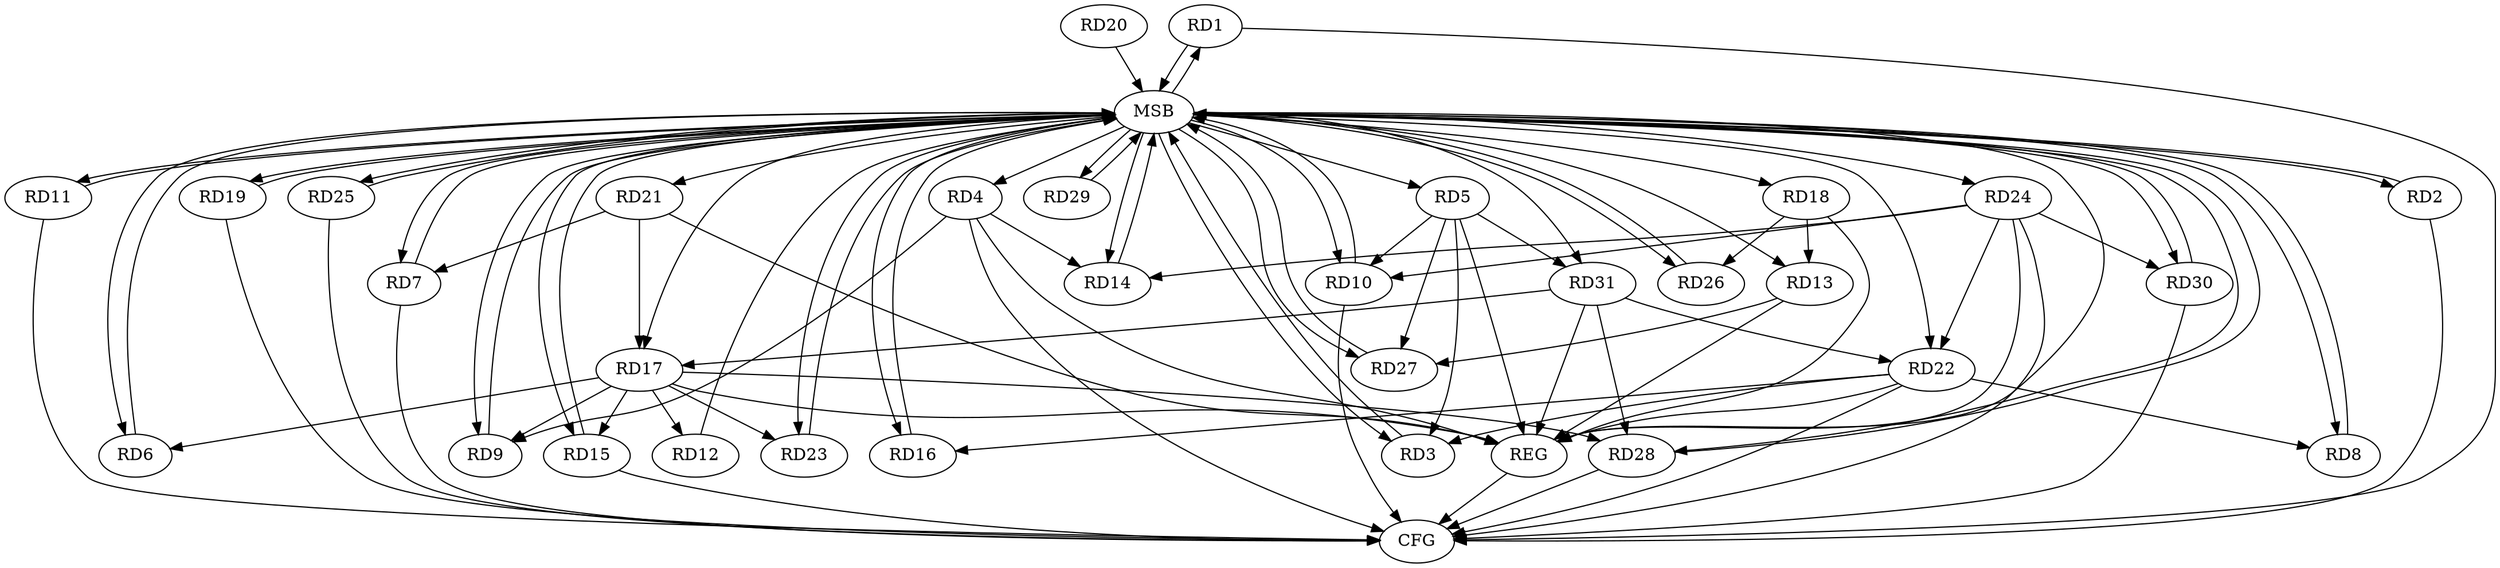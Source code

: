 strict digraph G {
  RD1 [ label="RD1" ];
  RD2 [ label="RD2" ];
  RD3 [ label="RD3" ];
  RD4 [ label="RD4" ];
  RD5 [ label="RD5" ];
  RD6 [ label="RD6" ];
  RD7 [ label="RD7" ];
  RD8 [ label="RD8" ];
  RD9 [ label="RD9" ];
  RD10 [ label="RD10" ];
  RD11 [ label="RD11" ];
  RD12 [ label="RD12" ];
  RD13 [ label="RD13" ];
  RD14 [ label="RD14" ];
  RD15 [ label="RD15" ];
  RD16 [ label="RD16" ];
  RD17 [ label="RD17" ];
  RD18 [ label="RD18" ];
  RD19 [ label="RD19" ];
  RD20 [ label="RD20" ];
  RD21 [ label="RD21" ];
  RD22 [ label="RD22" ];
  RD23 [ label="RD23" ];
  RD24 [ label="RD24" ];
  RD25 [ label="RD25" ];
  RD26 [ label="RD26" ];
  RD27 [ label="RD27" ];
  RD28 [ label="RD28" ];
  RD29 [ label="RD29" ];
  RD30 [ label="RD30" ];
  RD31 [ label="RD31" ];
  REG [ label="REG" ];
  MSB [ label="MSB" ];
  CFG [ label="CFG" ];
  RD5 -> RD3;
  RD22 -> RD3;
  RD4 -> RD9;
  RD4 -> RD14;
  RD5 -> RD10;
  RD5 -> RD27;
  RD5 -> RD31;
  RD17 -> RD6;
  RD21 -> RD7;
  RD22 -> RD8;
  RD17 -> RD9;
  RD24 -> RD10;
  RD17 -> RD12;
  RD18 -> RD13;
  RD13 -> RD27;
  RD24 -> RD14;
  RD17 -> RD15;
  RD22 -> RD16;
  RD21 -> RD17;
  RD17 -> RD23;
  RD17 -> RD28;
  RD31 -> RD17;
  RD18 -> RD26;
  RD24 -> RD22;
  RD31 -> RD22;
  RD24 -> RD30;
  RD31 -> RD28;
  RD4 -> REG;
  RD5 -> REG;
  RD13 -> REG;
  RD17 -> REG;
  RD18 -> REG;
  RD21 -> REG;
  RD22 -> REG;
  RD24 -> REG;
  RD31 -> REG;
  RD1 -> MSB;
  MSB -> RD8;
  MSB -> RD24;
  MSB -> RD26;
  MSB -> RD30;
  MSB -> REG;
  RD2 -> MSB;
  MSB -> RD7;
  MSB -> RD22;
  RD3 -> MSB;
  MSB -> RD5;
  MSB -> RD21;
  MSB -> RD27;
  MSB -> RD28;
  MSB -> RD29;
  RD6 -> MSB;
  RD7 -> MSB;
  MSB -> RD13;
  MSB -> RD14;
  MSB -> RD17;
  RD8 -> MSB;
  MSB -> RD10;
  MSB -> RD18;
  MSB -> RD23;
  RD9 -> MSB;
  MSB -> RD3;
  MSB -> RD6;
  RD10 -> MSB;
  MSB -> RD2;
  MSB -> RD19;
  RD11 -> MSB;
  MSB -> RD31;
  RD12 -> MSB;
  RD14 -> MSB;
  MSB -> RD9;
  MSB -> RD11;
  RD15 -> MSB;
  MSB -> RD4;
  MSB -> RD25;
  RD16 -> MSB;
  MSB -> RD1;
  RD19 -> MSB;
  RD20 -> MSB;
  RD23 -> MSB;
  RD25 -> MSB;
  MSB -> RD15;
  MSB -> RD16;
  RD26 -> MSB;
  RD27 -> MSB;
  RD28 -> MSB;
  RD29 -> MSB;
  RD30 -> MSB;
  RD15 -> CFG;
  RD24 -> CFG;
  RD11 -> CFG;
  RD25 -> CFG;
  RD7 -> CFG;
  RD28 -> CFG;
  RD30 -> CFG;
  RD10 -> CFG;
  RD4 -> CFG;
  RD22 -> CFG;
  RD2 -> CFG;
  RD1 -> CFG;
  RD19 -> CFG;
  REG -> CFG;
}
